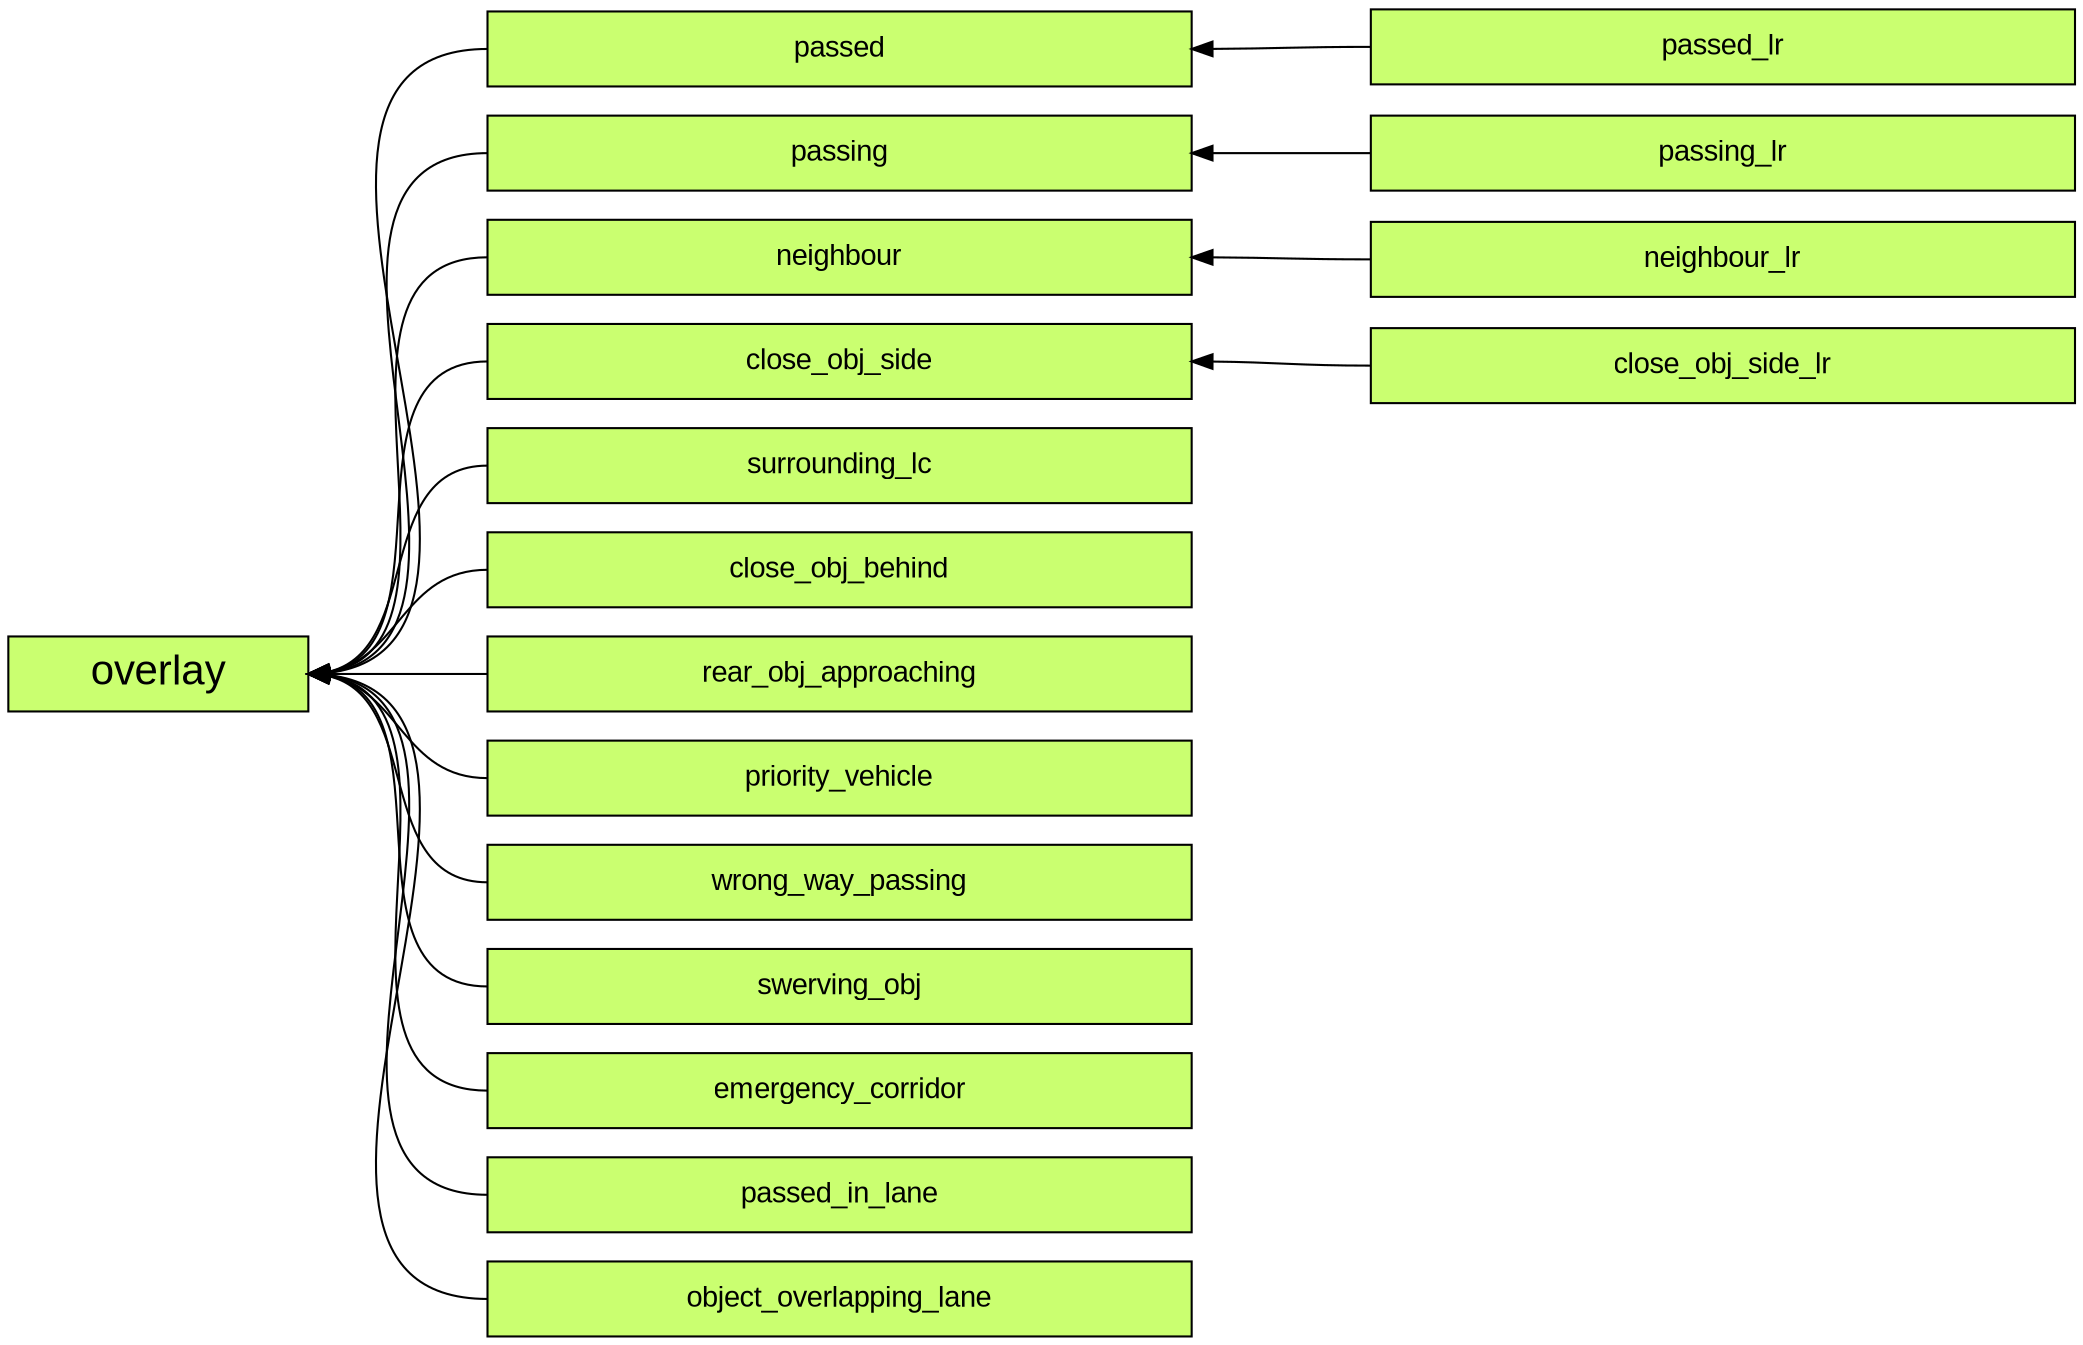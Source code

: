 digraph g {

overlap = false;
rankdir = LR
splines=true
ranksep=1.2
nodesep=0.2
bgcolor=white

node[
    fontname=Arial
    shape=box
    style=filled
    fillcolor="darkolivegreen1"
    width=2
    ]

edge[
    arrowtail=""
    dir=back
    ]

edge[tailport=e headport=w]

overlay[blub=<<i><b>Überlagerte <br/>Interaktion </b></i>> fontsize="20"]

node [width=4.7]

passed[blub=<<i>Vorbeifahrt eines<br/>anderen Fahrzeugs</i>>]
passing[blub=<<i>Vorbeifaht an einem<br/>anderen Fahrzeug</i>>]
neighbour[blub=<<i>Laterales Verweilen<br/>eines anderen Fahrzeugs</i>>]
close_obj_side[blub=<<i>Laterales<br/>Nahdistanzereignis</i>>]
passed_lr[shape=record blub="{Vorbeifahrt eines\nanderen Fahrzeugs|{links|rechts}}"]
passing_lr[shape=record blub="{Vorbeifaht an einem\nanderen Fahrzeug|{links|rechts}}"]
neighbour_lr[shape=record blub="{Laterales Verweilen\neines Objekts|{links|rechts}|des Ego-Fahrzeugs}"]
close_obj_side_lr[shape=record blub="{Laterales\nNahdistanzereignis|{links|rechts}|des Ego-Fahrzeugs}"]
surrounding_lc[blub="Fahrstreifenwechsel eines\nFahrzeugs im Umfeld"]
close_obj_behind[blub="Dichtes Auffahren\neines Hinterherfahrenden"]
rear_obj_approaching[blub="Annähern eines\nHinterherfahrenden"]
priority_vehicle[blub="Vorrangiges Fahrzeug"]
wrong_way_passing[blub="Vorbeifahrt eines\nFalschfahrers"]
swerving_obj[blub="Schwanken im Fahrstreifen"]
emergency_corridor[blub="Rettungsgasse"]
passed_in_lane[blub="Vorbeifahrt im Ego-Fahrstreifen"]
object_overlapping_lane[blub="Dauerhaftes Fahrstreifenüberlappen"]

overlay -> passed -> passed_lr
overlay -> passing -> passing_lr
overlay -> neighbour -> neighbour_lr
overlay -> wrong_way_passing
overlay -> passed_in_lane
overlay -> object_overlapping_lane
overlay -> close_obj_side -> close_obj_side_lr

// Make things a bit more readable
// edge[
//     arrowhead="empty"
//     dir=forward
//     ]

overlay -> surrounding_lc
overlay -> close_obj_behind
overlay -> rear_obj_approaching
overlay -> priority_vehicle
overlay -> swerving_obj
overlay -> emergency_corridor

}